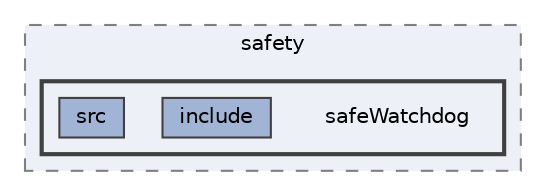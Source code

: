 digraph "safeWatchdog"
{
 // LATEX_PDF_SIZE
  bgcolor="transparent";
  edge [fontname=Helvetica,fontsize=10,labelfontname=Helvetica,labelfontsize=10];
  node [fontname=Helvetica,fontsize=10,shape=box,height=0.2,width=0.4];
  compound=true
  subgraph clusterdir_26400f97ebfc0138136a4dbb84907dde {
    graph [ bgcolor="#edf0f7", pencolor="grey50", label="safety", fontname=Helvetica,fontsize=10 style="filled,dashed", URL="dir_26400f97ebfc0138136a4dbb84907dde.html",tooltip=""]
  subgraph clusterdir_581ad80741a2b516545a066e5cb268d9 {
    graph [ bgcolor="#edf0f7", pencolor="grey25", label="", fontname=Helvetica,fontsize=10 style="filled,bold", URL="dir_581ad80741a2b516545a066e5cb268d9.html",tooltip=""]
    dir_581ad80741a2b516545a066e5cb268d9 [shape=plaintext, label="safeWatchdog"];
  dir_c6097fee417ab297368cea94a1cfc9ac [label="include", fillcolor="#a2b4d6", color="grey25", style="filled", URL="dir_c6097fee417ab297368cea94a1cfc9ac.html",tooltip=""];
  dir_74ffa1f853c0834c9c9f52c4998b260b [label="src", fillcolor="#a2b4d6", color="grey25", style="filled", URL="dir_74ffa1f853c0834c9c9f52c4998b260b.html",tooltip=""];
  }
  }
}
